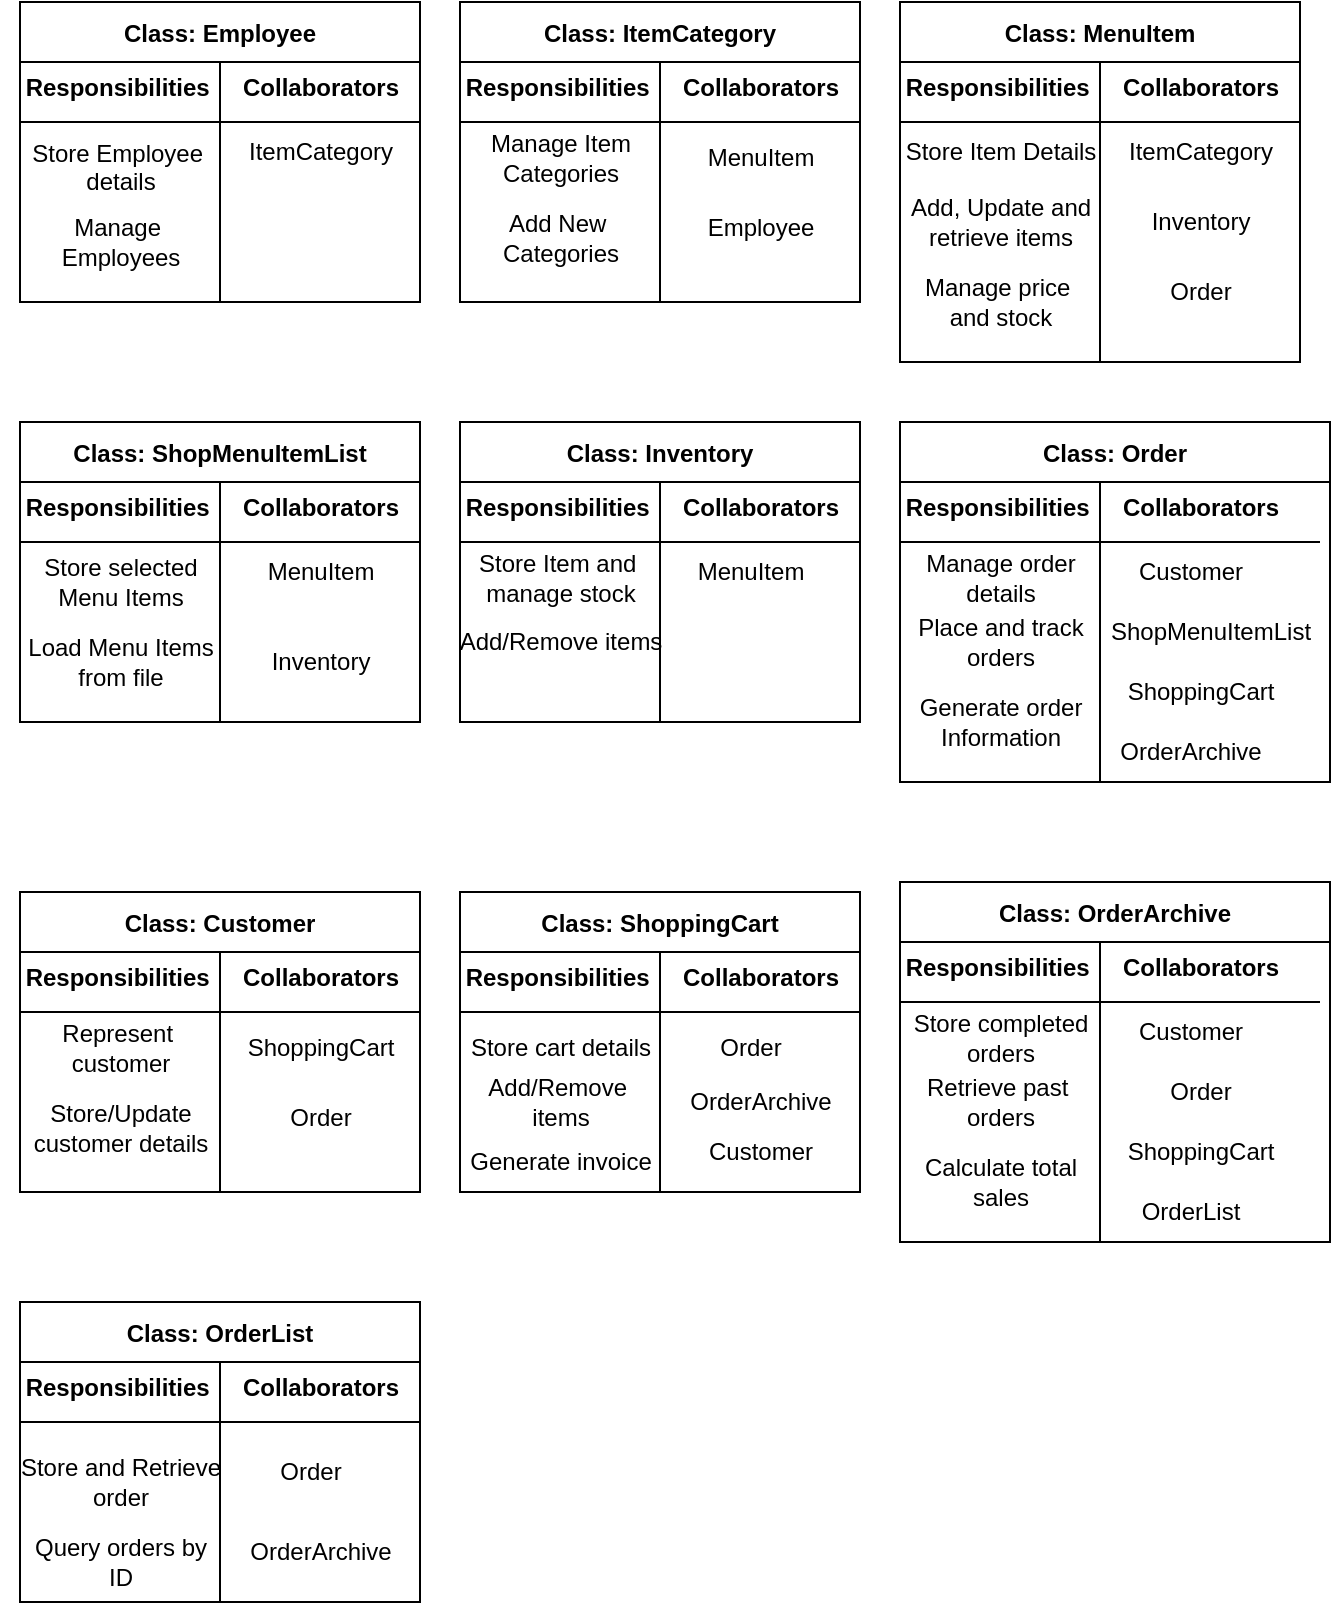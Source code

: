 <mxfile version="26.0.16">
  <diagram name="Page-1" id="dVQ9vQt8TA0rMifV3mb8">
    <mxGraphModel dx="1120" dy="468" grid="1" gridSize="10" guides="1" tooltips="1" connect="1" arrows="1" fold="1" page="1" pageScale="1" pageWidth="850" pageHeight="1100" math="0" shadow="0">
      <root>
        <mxCell id="0" />
        <mxCell id="1" parent="0" />
        <mxCell id="-0zcBooOuqbbmfYz7k69-12" value="Class: Employee" style="swimlane;startSize=30;" vertex="1" parent="1">
          <mxGeometry x="30" y="30" width="200" height="150" as="geometry" />
        </mxCell>
        <mxCell id="-0zcBooOuqbbmfYz7k69-13" value="" style="endArrow=none;html=1;rounded=0;" edge="1" parent="-0zcBooOuqbbmfYz7k69-12">
          <mxGeometry width="50" height="50" relative="1" as="geometry">
            <mxPoint x="100" y="150" as="sourcePoint" />
            <mxPoint x="100" y="30" as="targetPoint" />
          </mxGeometry>
        </mxCell>
        <mxCell id="-0zcBooOuqbbmfYz7k69-14" value="&lt;span style=&quot;font-weight: 700;&quot;&gt;Responsibilities&amp;nbsp;&lt;/span&gt;" style="text;html=1;align=center;verticalAlign=middle;resizable=0;points=[];autosize=1;strokeColor=none;fillColor=none;" vertex="1" parent="-0zcBooOuqbbmfYz7k69-12">
          <mxGeometry x="-10" y="28" width="120" height="30" as="geometry" />
        </mxCell>
        <mxCell id="-0zcBooOuqbbmfYz7k69-15" value="&lt;b&gt;Collaborators&lt;/b&gt;" style="text;html=1;align=center;verticalAlign=middle;resizable=0;points=[];autosize=1;strokeColor=none;fillColor=none;" vertex="1" parent="-0zcBooOuqbbmfYz7k69-12">
          <mxGeometry x="100" y="28" width="100" height="30" as="geometry" />
        </mxCell>
        <mxCell id="-0zcBooOuqbbmfYz7k69-34" value="" style="endArrow=none;html=1;rounded=0;" edge="1" parent="-0zcBooOuqbbmfYz7k69-12">
          <mxGeometry width="50" height="50" relative="1" as="geometry">
            <mxPoint y="60" as="sourcePoint" />
            <mxPoint x="200" y="60" as="targetPoint" />
          </mxGeometry>
        </mxCell>
        <mxCell id="-0zcBooOuqbbmfYz7k69-40" value="Store Employee&amp;nbsp;&lt;div&gt;details&lt;div&gt;&lt;br&gt;&lt;/div&gt;&lt;/div&gt;" style="text;html=1;align=center;verticalAlign=middle;resizable=0;points=[];autosize=1;strokeColor=none;fillColor=none;" vertex="1" parent="-0zcBooOuqbbmfYz7k69-12">
          <mxGeometry x="-5" y="60" width="110" height="60" as="geometry" />
        </mxCell>
        <mxCell id="-0zcBooOuqbbmfYz7k69-41" value="&lt;div&gt;Manage&amp;nbsp;&lt;/div&gt;&lt;div&gt;Employees&lt;/div&gt;" style="text;html=1;align=center;verticalAlign=middle;resizable=0;points=[];autosize=1;strokeColor=none;fillColor=none;" vertex="1" parent="-0zcBooOuqbbmfYz7k69-12">
          <mxGeometry x="10" y="100" width="80" height="40" as="geometry" />
        </mxCell>
        <mxCell id="-0zcBooOuqbbmfYz7k69-42" value="ItemCategory" style="text;html=1;align=center;verticalAlign=middle;resizable=0;points=[];autosize=1;strokeColor=none;fillColor=none;" vertex="1" parent="-0zcBooOuqbbmfYz7k69-12">
          <mxGeometry x="100" y="60" width="100" height="30" as="geometry" />
        </mxCell>
        <mxCell id="-0zcBooOuqbbmfYz7k69-35" value="Class: OrderList" style="swimlane;startSize=30;" vertex="1" parent="1">
          <mxGeometry x="30" y="680" width="200" height="150" as="geometry" />
        </mxCell>
        <mxCell id="-0zcBooOuqbbmfYz7k69-36" value="" style="endArrow=none;html=1;rounded=0;" edge="1" parent="-0zcBooOuqbbmfYz7k69-35">
          <mxGeometry width="50" height="50" relative="1" as="geometry">
            <mxPoint x="100" y="150" as="sourcePoint" />
            <mxPoint x="100" y="30" as="targetPoint" />
          </mxGeometry>
        </mxCell>
        <mxCell id="-0zcBooOuqbbmfYz7k69-37" value="&lt;span style=&quot;font-weight: 700;&quot;&gt;Responsibilities&amp;nbsp;&lt;/span&gt;" style="text;html=1;align=center;verticalAlign=middle;resizable=0;points=[];autosize=1;strokeColor=none;fillColor=none;" vertex="1" parent="-0zcBooOuqbbmfYz7k69-35">
          <mxGeometry x="-10" y="28" width="120" height="30" as="geometry" />
        </mxCell>
        <mxCell id="-0zcBooOuqbbmfYz7k69-38" value="&lt;b&gt;Collaborators&lt;/b&gt;" style="text;html=1;align=center;verticalAlign=middle;resizable=0;points=[];autosize=1;strokeColor=none;fillColor=none;" vertex="1" parent="-0zcBooOuqbbmfYz7k69-35">
          <mxGeometry x="100" y="28" width="100" height="30" as="geometry" />
        </mxCell>
        <mxCell id="-0zcBooOuqbbmfYz7k69-39" value="" style="endArrow=none;html=1;rounded=0;" edge="1" parent="-0zcBooOuqbbmfYz7k69-35">
          <mxGeometry width="50" height="50" relative="1" as="geometry">
            <mxPoint y="60" as="sourcePoint" />
            <mxPoint x="200" y="60" as="targetPoint" />
          </mxGeometry>
        </mxCell>
        <mxCell id="-0zcBooOuqbbmfYz7k69-134" value="&lt;div&gt;&lt;div&gt;Store and Retrieve&lt;/div&gt;&lt;/div&gt;&lt;div&gt;order&lt;/div&gt;" style="text;html=1;align=center;verticalAlign=middle;resizable=0;points=[];autosize=1;strokeColor=none;fillColor=none;" vertex="1" parent="-0zcBooOuqbbmfYz7k69-35">
          <mxGeometry x="-10" y="70" width="120" height="40" as="geometry" />
        </mxCell>
        <mxCell id="-0zcBooOuqbbmfYz7k69-135" value="Query orders by&lt;div&gt;ID&lt;/div&gt;" style="text;html=1;align=center;verticalAlign=middle;resizable=0;points=[];autosize=1;strokeColor=none;fillColor=none;" vertex="1" parent="-0zcBooOuqbbmfYz7k69-35">
          <mxGeometry x="-5" y="110" width="110" height="40" as="geometry" />
        </mxCell>
        <mxCell id="-0zcBooOuqbbmfYz7k69-136" value="&lt;div&gt;&lt;div&gt;Order&lt;/div&gt;&lt;/div&gt;" style="text;html=1;align=center;verticalAlign=middle;resizable=0;points=[];autosize=1;strokeColor=none;fillColor=none;" vertex="1" parent="-0zcBooOuqbbmfYz7k69-35">
          <mxGeometry x="120" y="70" width="50" height="30" as="geometry" />
        </mxCell>
        <mxCell id="-0zcBooOuqbbmfYz7k69-137" value="&lt;div&gt;&lt;div&gt;OrderArchive&lt;/div&gt;&lt;/div&gt;" style="text;html=1;align=center;verticalAlign=middle;resizable=0;points=[];autosize=1;strokeColor=none;fillColor=none;" vertex="1" parent="-0zcBooOuqbbmfYz7k69-35">
          <mxGeometry x="105" y="110" width="90" height="30" as="geometry" />
        </mxCell>
        <mxCell id="-0zcBooOuqbbmfYz7k69-43" value="Class: ItemCategory" style="swimlane;startSize=30;" vertex="1" parent="1">
          <mxGeometry x="250" y="30" width="200" height="150" as="geometry" />
        </mxCell>
        <mxCell id="-0zcBooOuqbbmfYz7k69-44" value="" style="endArrow=none;html=1;rounded=0;" edge="1" parent="-0zcBooOuqbbmfYz7k69-43">
          <mxGeometry width="50" height="50" relative="1" as="geometry">
            <mxPoint x="100" y="150" as="sourcePoint" />
            <mxPoint x="100" y="30" as="targetPoint" />
          </mxGeometry>
        </mxCell>
        <mxCell id="-0zcBooOuqbbmfYz7k69-45" value="&lt;span style=&quot;font-weight: 700;&quot;&gt;Responsibilities&amp;nbsp;&lt;/span&gt;" style="text;html=1;align=center;verticalAlign=middle;resizable=0;points=[];autosize=1;strokeColor=none;fillColor=none;" vertex="1" parent="-0zcBooOuqbbmfYz7k69-43">
          <mxGeometry x="-10" y="28" width="120" height="30" as="geometry" />
        </mxCell>
        <mxCell id="-0zcBooOuqbbmfYz7k69-46" value="&lt;b&gt;Collaborators&lt;/b&gt;" style="text;html=1;align=center;verticalAlign=middle;resizable=0;points=[];autosize=1;strokeColor=none;fillColor=none;" vertex="1" parent="-0zcBooOuqbbmfYz7k69-43">
          <mxGeometry x="100" y="28" width="100" height="30" as="geometry" />
        </mxCell>
        <mxCell id="-0zcBooOuqbbmfYz7k69-47" value="" style="endArrow=none;html=1;rounded=0;" edge="1" parent="-0zcBooOuqbbmfYz7k69-43">
          <mxGeometry width="50" height="50" relative="1" as="geometry">
            <mxPoint y="60" as="sourcePoint" />
            <mxPoint x="200" y="60" as="targetPoint" />
          </mxGeometry>
        </mxCell>
        <mxCell id="-0zcBooOuqbbmfYz7k69-48" value="&lt;div&gt;&lt;div&gt;Manage Item&lt;/div&gt;&lt;/div&gt;&lt;div&gt;Categories&lt;/div&gt;" style="text;html=1;align=center;verticalAlign=middle;resizable=0;points=[];autosize=1;strokeColor=none;fillColor=none;" vertex="1" parent="-0zcBooOuqbbmfYz7k69-43">
          <mxGeometry x="5" y="58" width="90" height="40" as="geometry" />
        </mxCell>
        <mxCell id="-0zcBooOuqbbmfYz7k69-49" value="&lt;div&gt;Add New&amp;nbsp;&lt;/div&gt;&lt;div&gt;Categories&lt;/div&gt;" style="text;html=1;align=center;verticalAlign=middle;resizable=0;points=[];autosize=1;strokeColor=none;fillColor=none;" vertex="1" parent="-0zcBooOuqbbmfYz7k69-43">
          <mxGeometry x="10" y="98" width="80" height="40" as="geometry" />
        </mxCell>
        <mxCell id="-0zcBooOuqbbmfYz7k69-50" value="&lt;div&gt;&lt;div&gt;MenuItem&lt;/div&gt;&lt;/div&gt;" style="text;html=1;align=center;verticalAlign=middle;resizable=0;points=[];autosize=1;strokeColor=none;fillColor=none;" vertex="1" parent="-0zcBooOuqbbmfYz7k69-43">
          <mxGeometry x="110" y="63" width="80" height="30" as="geometry" />
        </mxCell>
        <mxCell id="-0zcBooOuqbbmfYz7k69-51" value="&lt;div&gt;&lt;div&gt;Employee&lt;/div&gt;&lt;/div&gt;" style="text;html=1;align=center;verticalAlign=middle;resizable=0;points=[];autosize=1;strokeColor=none;fillColor=none;" vertex="1" parent="-0zcBooOuqbbmfYz7k69-43">
          <mxGeometry x="110" y="98" width="80" height="30" as="geometry" />
        </mxCell>
        <mxCell id="-0zcBooOuqbbmfYz7k69-52" value="Class: MenuItem" style="swimlane;startSize=30;" vertex="1" parent="1">
          <mxGeometry x="470" y="30" width="200" height="180" as="geometry" />
        </mxCell>
        <mxCell id="-0zcBooOuqbbmfYz7k69-53" value="" style="endArrow=none;html=1;rounded=0;exitX=0.5;exitY=1;exitDx=0;exitDy=0;" edge="1" parent="-0zcBooOuqbbmfYz7k69-52" source="-0zcBooOuqbbmfYz7k69-52">
          <mxGeometry width="50" height="50" relative="1" as="geometry">
            <mxPoint x="100" y="150" as="sourcePoint" />
            <mxPoint x="100" y="30" as="targetPoint" />
          </mxGeometry>
        </mxCell>
        <mxCell id="-0zcBooOuqbbmfYz7k69-54" value="&lt;span style=&quot;font-weight: 700;&quot;&gt;Responsibilities&amp;nbsp;&lt;/span&gt;" style="text;html=1;align=center;verticalAlign=middle;resizable=0;points=[];autosize=1;strokeColor=none;fillColor=none;" vertex="1" parent="-0zcBooOuqbbmfYz7k69-52">
          <mxGeometry x="-10" y="28" width="120" height="30" as="geometry" />
        </mxCell>
        <mxCell id="-0zcBooOuqbbmfYz7k69-55" value="&lt;b&gt;Collaborators&lt;/b&gt;" style="text;html=1;align=center;verticalAlign=middle;resizable=0;points=[];autosize=1;strokeColor=none;fillColor=none;" vertex="1" parent="-0zcBooOuqbbmfYz7k69-52">
          <mxGeometry x="100" y="28" width="100" height="30" as="geometry" />
        </mxCell>
        <mxCell id="-0zcBooOuqbbmfYz7k69-56" value="" style="endArrow=none;html=1;rounded=0;" edge="1" parent="-0zcBooOuqbbmfYz7k69-52">
          <mxGeometry width="50" height="50" relative="1" as="geometry">
            <mxPoint y="60" as="sourcePoint" />
            <mxPoint x="200" y="60" as="targetPoint" />
          </mxGeometry>
        </mxCell>
        <mxCell id="-0zcBooOuqbbmfYz7k69-57" value="&lt;div&gt;&lt;div&gt;Store Item Details&lt;/div&gt;&lt;/div&gt;" style="text;html=1;align=center;verticalAlign=middle;resizable=0;points=[];autosize=1;strokeColor=none;fillColor=none;" vertex="1" parent="-0zcBooOuqbbmfYz7k69-52">
          <mxGeometry x="-10" y="60" width="120" height="30" as="geometry" />
        </mxCell>
        <mxCell id="-0zcBooOuqbbmfYz7k69-58" value="&lt;div&gt;&lt;div&gt;Add, Update and&lt;/div&gt;&lt;/div&gt;&lt;div&gt;retrieve items&lt;/div&gt;" style="text;html=1;align=center;verticalAlign=middle;resizable=0;points=[];autosize=1;strokeColor=none;fillColor=none;" vertex="1" parent="-0zcBooOuqbbmfYz7k69-52">
          <mxGeometry x="-5" y="90" width="110" height="40" as="geometry" />
        </mxCell>
        <mxCell id="-0zcBooOuqbbmfYz7k69-59" value="&lt;div&gt;&lt;div&gt;Manage price&amp;nbsp;&lt;/div&gt;&lt;/div&gt;&lt;div&gt;and stock&lt;/div&gt;" style="text;html=1;align=center;verticalAlign=middle;resizable=0;points=[];autosize=1;strokeColor=none;fillColor=none;" vertex="1" parent="-0zcBooOuqbbmfYz7k69-52">
          <mxGeometry y="130" width="100" height="40" as="geometry" />
        </mxCell>
        <mxCell id="-0zcBooOuqbbmfYz7k69-60" value="ItemCategory" style="text;html=1;align=center;verticalAlign=middle;resizable=0;points=[];autosize=1;strokeColor=none;fillColor=none;" vertex="1" parent="-0zcBooOuqbbmfYz7k69-52">
          <mxGeometry x="100" y="60" width="100" height="30" as="geometry" />
        </mxCell>
        <mxCell id="-0zcBooOuqbbmfYz7k69-61" value="Inventory" style="text;html=1;align=center;verticalAlign=middle;resizable=0;points=[];autosize=1;strokeColor=none;fillColor=none;" vertex="1" parent="-0zcBooOuqbbmfYz7k69-52">
          <mxGeometry x="115" y="95" width="70" height="30" as="geometry" />
        </mxCell>
        <mxCell id="-0zcBooOuqbbmfYz7k69-62" value="Order" style="text;html=1;align=center;verticalAlign=middle;resizable=0;points=[];autosize=1;strokeColor=none;fillColor=none;" vertex="1" parent="-0zcBooOuqbbmfYz7k69-52">
          <mxGeometry x="125" y="130" width="50" height="30" as="geometry" />
        </mxCell>
        <mxCell id="-0zcBooOuqbbmfYz7k69-63" value="Class: ShopMenuItemList" style="swimlane;startSize=30;" vertex="1" parent="1">
          <mxGeometry x="30" y="240" width="200" height="150" as="geometry" />
        </mxCell>
        <mxCell id="-0zcBooOuqbbmfYz7k69-64" value="" style="endArrow=none;html=1;rounded=0;" edge="1" parent="-0zcBooOuqbbmfYz7k69-63">
          <mxGeometry width="50" height="50" relative="1" as="geometry">
            <mxPoint x="100" y="150" as="sourcePoint" />
            <mxPoint x="100" y="30" as="targetPoint" />
          </mxGeometry>
        </mxCell>
        <mxCell id="-0zcBooOuqbbmfYz7k69-65" value="&lt;span style=&quot;font-weight: 700;&quot;&gt;Responsibilities&amp;nbsp;&lt;/span&gt;" style="text;html=1;align=center;verticalAlign=middle;resizable=0;points=[];autosize=1;strokeColor=none;fillColor=none;" vertex="1" parent="-0zcBooOuqbbmfYz7k69-63">
          <mxGeometry x="-10" y="28" width="120" height="30" as="geometry" />
        </mxCell>
        <mxCell id="-0zcBooOuqbbmfYz7k69-66" value="&lt;b&gt;Collaborators&lt;/b&gt;" style="text;html=1;align=center;verticalAlign=middle;resizable=0;points=[];autosize=1;strokeColor=none;fillColor=none;" vertex="1" parent="-0zcBooOuqbbmfYz7k69-63">
          <mxGeometry x="100" y="28" width="100" height="30" as="geometry" />
        </mxCell>
        <mxCell id="-0zcBooOuqbbmfYz7k69-67" value="" style="endArrow=none;html=1;rounded=0;" edge="1" parent="-0zcBooOuqbbmfYz7k69-63">
          <mxGeometry width="50" height="50" relative="1" as="geometry">
            <mxPoint y="60" as="sourcePoint" />
            <mxPoint x="200" y="60" as="targetPoint" />
          </mxGeometry>
        </mxCell>
        <mxCell id="-0zcBooOuqbbmfYz7k69-68" value="&lt;div&gt;&lt;div&gt;Store selected&lt;/div&gt;&lt;/div&gt;&lt;div&gt;Menu Items&lt;/div&gt;" style="text;html=1;align=center;verticalAlign=middle;resizable=0;points=[];autosize=1;strokeColor=none;fillColor=none;" vertex="1" parent="-0zcBooOuqbbmfYz7k69-63">
          <mxGeometry y="60" width="100" height="40" as="geometry" />
        </mxCell>
        <mxCell id="-0zcBooOuqbbmfYz7k69-69" value="&lt;div&gt;&lt;div&gt;Load Menu Items&lt;/div&gt;&lt;/div&gt;&lt;div&gt;from file&lt;/div&gt;" style="text;html=1;align=center;verticalAlign=middle;resizable=0;points=[];autosize=1;strokeColor=none;fillColor=none;" vertex="1" parent="-0zcBooOuqbbmfYz7k69-63">
          <mxGeometry x="-10" y="100" width="120" height="40" as="geometry" />
        </mxCell>
        <mxCell id="-0zcBooOuqbbmfYz7k69-70" value="&lt;div&gt;&lt;div&gt;MenuItem&lt;/div&gt;&lt;/div&gt;" style="text;html=1;align=center;verticalAlign=middle;resizable=0;points=[];autosize=1;strokeColor=none;fillColor=none;" vertex="1" parent="-0zcBooOuqbbmfYz7k69-63">
          <mxGeometry x="110" y="60" width="80" height="30" as="geometry" />
        </mxCell>
        <mxCell id="-0zcBooOuqbbmfYz7k69-71" value="Inventory" style="text;html=1;align=center;verticalAlign=middle;resizable=0;points=[];autosize=1;strokeColor=none;fillColor=none;" vertex="1" parent="-0zcBooOuqbbmfYz7k69-63">
          <mxGeometry x="115" y="105" width="70" height="30" as="geometry" />
        </mxCell>
        <mxCell id="-0zcBooOuqbbmfYz7k69-72" value="Class: Inventory" style="swimlane;startSize=30;" vertex="1" parent="1">
          <mxGeometry x="250" y="240" width="200" height="150" as="geometry" />
        </mxCell>
        <mxCell id="-0zcBooOuqbbmfYz7k69-73" value="" style="endArrow=none;html=1;rounded=0;" edge="1" parent="-0zcBooOuqbbmfYz7k69-72">
          <mxGeometry width="50" height="50" relative="1" as="geometry">
            <mxPoint x="100" y="150" as="sourcePoint" />
            <mxPoint x="100" y="30" as="targetPoint" />
          </mxGeometry>
        </mxCell>
        <mxCell id="-0zcBooOuqbbmfYz7k69-74" value="&lt;span style=&quot;font-weight: 700;&quot;&gt;Responsibilities&amp;nbsp;&lt;/span&gt;" style="text;html=1;align=center;verticalAlign=middle;resizable=0;points=[];autosize=1;strokeColor=none;fillColor=none;" vertex="1" parent="-0zcBooOuqbbmfYz7k69-72">
          <mxGeometry x="-10" y="28" width="120" height="30" as="geometry" />
        </mxCell>
        <mxCell id="-0zcBooOuqbbmfYz7k69-75" value="&lt;b&gt;Collaborators&lt;/b&gt;" style="text;html=1;align=center;verticalAlign=middle;resizable=0;points=[];autosize=1;strokeColor=none;fillColor=none;" vertex="1" parent="-0zcBooOuqbbmfYz7k69-72">
          <mxGeometry x="100" y="28" width="100" height="30" as="geometry" />
        </mxCell>
        <mxCell id="-0zcBooOuqbbmfYz7k69-76" value="" style="endArrow=none;html=1;rounded=0;" edge="1" parent="-0zcBooOuqbbmfYz7k69-72">
          <mxGeometry width="50" height="50" relative="1" as="geometry">
            <mxPoint y="60" as="sourcePoint" />
            <mxPoint x="200" y="60" as="targetPoint" />
          </mxGeometry>
        </mxCell>
        <mxCell id="-0zcBooOuqbbmfYz7k69-82" value="&lt;div&gt;&lt;div&gt;Store Item and&amp;nbsp;&lt;/div&gt;&lt;/div&gt;&lt;div&gt;manage stock&lt;/div&gt;" style="text;html=1;align=center;verticalAlign=middle;resizable=0;points=[];autosize=1;strokeColor=none;fillColor=none;" vertex="1" parent="-0zcBooOuqbbmfYz7k69-72">
          <mxGeometry x="-5" y="58" width="110" height="40" as="geometry" />
        </mxCell>
        <mxCell id="-0zcBooOuqbbmfYz7k69-83" value="&lt;div&gt;Add/Remove items&lt;/div&gt;" style="text;html=1;align=center;verticalAlign=middle;resizable=0;points=[];autosize=1;strokeColor=none;fillColor=none;" vertex="1" parent="-0zcBooOuqbbmfYz7k69-72">
          <mxGeometry x="-10" y="95" width="120" height="30" as="geometry" />
        </mxCell>
        <mxCell id="-0zcBooOuqbbmfYz7k69-84" value="&lt;div&gt;&lt;div&gt;MenuItem&lt;/div&gt;&lt;/div&gt;" style="text;html=1;align=center;verticalAlign=middle;resizable=0;points=[];autosize=1;strokeColor=none;fillColor=none;" vertex="1" parent="-0zcBooOuqbbmfYz7k69-72">
          <mxGeometry x="105" y="60" width="80" height="30" as="geometry" />
        </mxCell>
        <mxCell id="-0zcBooOuqbbmfYz7k69-77" value="Class: Order" style="swimlane;startSize=30;" vertex="1" parent="1">
          <mxGeometry x="470" y="240" width="215" height="180" as="geometry" />
        </mxCell>
        <mxCell id="-0zcBooOuqbbmfYz7k69-78" value="" style="endArrow=none;html=1;rounded=0;" edge="1" parent="-0zcBooOuqbbmfYz7k69-77">
          <mxGeometry width="50" height="50" relative="1" as="geometry">
            <mxPoint x="100" y="180" as="sourcePoint" />
            <mxPoint x="100" y="30" as="targetPoint" />
          </mxGeometry>
        </mxCell>
        <mxCell id="-0zcBooOuqbbmfYz7k69-79" value="&lt;span style=&quot;font-weight: 700;&quot;&gt;Responsibilities&amp;nbsp;&lt;/span&gt;" style="text;html=1;align=center;verticalAlign=middle;resizable=0;points=[];autosize=1;strokeColor=none;fillColor=none;" vertex="1" parent="-0zcBooOuqbbmfYz7k69-77">
          <mxGeometry x="-10" y="28" width="120" height="30" as="geometry" />
        </mxCell>
        <mxCell id="-0zcBooOuqbbmfYz7k69-80" value="&lt;b&gt;Collaborators&lt;/b&gt;" style="text;html=1;align=center;verticalAlign=middle;resizable=0;points=[];autosize=1;strokeColor=none;fillColor=none;" vertex="1" parent="-0zcBooOuqbbmfYz7k69-77">
          <mxGeometry x="100" y="28" width="100" height="30" as="geometry" />
        </mxCell>
        <mxCell id="-0zcBooOuqbbmfYz7k69-81" value="" style="endArrow=none;html=1;rounded=0;" edge="1" parent="-0zcBooOuqbbmfYz7k69-77">
          <mxGeometry width="50" height="50" relative="1" as="geometry">
            <mxPoint y="60" as="sourcePoint" />
            <mxPoint x="210" y="60" as="targetPoint" />
          </mxGeometry>
        </mxCell>
        <mxCell id="-0zcBooOuqbbmfYz7k69-85" value="&lt;div&gt;&lt;div&gt;Manage order&lt;/div&gt;&lt;/div&gt;&lt;div&gt;details&lt;/div&gt;" style="text;html=1;align=center;verticalAlign=middle;resizable=0;points=[];autosize=1;strokeColor=none;fillColor=none;" vertex="1" parent="-0zcBooOuqbbmfYz7k69-77">
          <mxGeometry y="58" width="100" height="40" as="geometry" />
        </mxCell>
        <mxCell id="-0zcBooOuqbbmfYz7k69-86" value="&lt;div&gt;&lt;div&gt;Place and track&lt;/div&gt;&lt;/div&gt;&lt;div&gt;orders&lt;/div&gt;" style="text;html=1;align=center;verticalAlign=middle;resizable=0;points=[];autosize=1;strokeColor=none;fillColor=none;" vertex="1" parent="-0zcBooOuqbbmfYz7k69-77">
          <mxGeometry x="-5" y="90" width="110" height="40" as="geometry" />
        </mxCell>
        <mxCell id="-0zcBooOuqbbmfYz7k69-88" value="&lt;div&gt;&lt;div&gt;Customer&lt;/div&gt;&lt;/div&gt;" style="text;html=1;align=center;verticalAlign=middle;resizable=0;points=[];autosize=1;strokeColor=none;fillColor=none;" vertex="1" parent="-0zcBooOuqbbmfYz7k69-77">
          <mxGeometry x="105" y="60" width="80" height="30" as="geometry" />
        </mxCell>
        <mxCell id="-0zcBooOuqbbmfYz7k69-89" value="&lt;div&gt;&lt;div&gt;&amp;nbsp; &amp;nbsp;ShopMenuItemList&lt;/div&gt;&lt;/div&gt;" style="text;html=1;align=center;verticalAlign=middle;resizable=0;points=[];autosize=1;strokeColor=none;fillColor=none;" vertex="1" parent="-0zcBooOuqbbmfYz7k69-77">
          <mxGeometry x="85" y="90" width="130" height="30" as="geometry" />
        </mxCell>
        <mxCell id="-0zcBooOuqbbmfYz7k69-87" value="&lt;div&gt;&lt;div&gt;Generate order&lt;/div&gt;&lt;/div&gt;&lt;div&gt;Information&lt;/div&gt;" style="text;html=1;align=center;verticalAlign=middle;resizable=0;points=[];autosize=1;strokeColor=none;fillColor=none;" vertex="1" parent="-0zcBooOuqbbmfYz7k69-77">
          <mxGeometry y="130" width="100" height="40" as="geometry" />
        </mxCell>
        <mxCell id="-0zcBooOuqbbmfYz7k69-90" value="&lt;div&gt;&lt;div&gt;ShoppingCart&lt;/div&gt;&lt;/div&gt;" style="text;html=1;align=center;verticalAlign=middle;resizable=0;points=[];autosize=1;strokeColor=none;fillColor=none;" vertex="1" parent="-0zcBooOuqbbmfYz7k69-77">
          <mxGeometry x="100" y="120" width="100" height="30" as="geometry" />
        </mxCell>
        <mxCell id="-0zcBooOuqbbmfYz7k69-91" value="&lt;div&gt;&lt;div&gt;OrderArchive&lt;/div&gt;&lt;/div&gt;" style="text;html=1;align=center;verticalAlign=middle;resizable=0;points=[];autosize=1;strokeColor=none;fillColor=none;" vertex="1" parent="-0zcBooOuqbbmfYz7k69-77">
          <mxGeometry x="100" y="150" width="90" height="30" as="geometry" />
        </mxCell>
        <mxCell id="-0zcBooOuqbbmfYz7k69-92" value="Class: Customer" style="swimlane;startSize=30;" vertex="1" parent="1">
          <mxGeometry x="30" y="475" width="200" height="150" as="geometry" />
        </mxCell>
        <mxCell id="-0zcBooOuqbbmfYz7k69-93" value="" style="endArrow=none;html=1;rounded=0;" edge="1" parent="-0zcBooOuqbbmfYz7k69-92">
          <mxGeometry width="50" height="50" relative="1" as="geometry">
            <mxPoint x="100" y="150" as="sourcePoint" />
            <mxPoint x="100" y="30" as="targetPoint" />
          </mxGeometry>
        </mxCell>
        <mxCell id="-0zcBooOuqbbmfYz7k69-94" value="&lt;span style=&quot;font-weight: 700;&quot;&gt;Responsibilities&amp;nbsp;&lt;/span&gt;" style="text;html=1;align=center;verticalAlign=middle;resizable=0;points=[];autosize=1;strokeColor=none;fillColor=none;" vertex="1" parent="-0zcBooOuqbbmfYz7k69-92">
          <mxGeometry x="-10" y="28" width="120" height="30" as="geometry" />
        </mxCell>
        <mxCell id="-0zcBooOuqbbmfYz7k69-95" value="&lt;b&gt;Collaborators&lt;/b&gt;" style="text;html=1;align=center;verticalAlign=middle;resizable=0;points=[];autosize=1;strokeColor=none;fillColor=none;" vertex="1" parent="-0zcBooOuqbbmfYz7k69-92">
          <mxGeometry x="100" y="28" width="100" height="30" as="geometry" />
        </mxCell>
        <mxCell id="-0zcBooOuqbbmfYz7k69-96" value="" style="endArrow=none;html=1;rounded=0;" edge="1" parent="-0zcBooOuqbbmfYz7k69-92">
          <mxGeometry width="50" height="50" relative="1" as="geometry">
            <mxPoint y="60" as="sourcePoint" />
            <mxPoint x="200" y="60" as="targetPoint" />
          </mxGeometry>
        </mxCell>
        <mxCell id="-0zcBooOuqbbmfYz7k69-112" value="&lt;div&gt;Represent&amp;nbsp;&lt;/div&gt;&lt;div&gt;customer&lt;/div&gt;" style="text;html=1;align=center;verticalAlign=middle;resizable=0;points=[];autosize=1;strokeColor=none;fillColor=none;" vertex="1" parent="-0zcBooOuqbbmfYz7k69-92">
          <mxGeometry x="10" y="58" width="80" height="40" as="geometry" />
        </mxCell>
        <mxCell id="-0zcBooOuqbbmfYz7k69-113" value="&lt;div&gt;Store/Update&lt;/div&gt;&lt;div&gt;customer details&lt;/div&gt;" style="text;html=1;align=center;verticalAlign=middle;resizable=0;points=[];autosize=1;strokeColor=none;fillColor=none;" vertex="1" parent="-0zcBooOuqbbmfYz7k69-92">
          <mxGeometry x="-5" y="98" width="110" height="40" as="geometry" />
        </mxCell>
        <mxCell id="-0zcBooOuqbbmfYz7k69-114" value="&lt;div&gt;&lt;div&gt;ShoppingCart&lt;/div&gt;&lt;/div&gt;" style="text;html=1;align=center;verticalAlign=middle;resizable=0;points=[];autosize=1;strokeColor=none;fillColor=none;" vertex="1" parent="-0zcBooOuqbbmfYz7k69-92">
          <mxGeometry x="100" y="63" width="100" height="30" as="geometry" />
        </mxCell>
        <mxCell id="-0zcBooOuqbbmfYz7k69-115" value="&lt;div&gt;&lt;div&gt;Order&lt;/div&gt;&lt;/div&gt;" style="text;html=1;align=center;verticalAlign=middle;resizable=0;points=[];autosize=1;strokeColor=none;fillColor=none;" vertex="1" parent="-0zcBooOuqbbmfYz7k69-92">
          <mxGeometry x="125" y="98" width="50" height="30" as="geometry" />
        </mxCell>
        <mxCell id="-0zcBooOuqbbmfYz7k69-97" value="Class: ShoppingCart" style="swimlane;startSize=30;" vertex="1" parent="1">
          <mxGeometry x="250" y="475" width="200" height="150" as="geometry" />
        </mxCell>
        <mxCell id="-0zcBooOuqbbmfYz7k69-98" value="" style="endArrow=none;html=1;rounded=0;" edge="1" parent="-0zcBooOuqbbmfYz7k69-97">
          <mxGeometry width="50" height="50" relative="1" as="geometry">
            <mxPoint x="100" y="150" as="sourcePoint" />
            <mxPoint x="100" y="30" as="targetPoint" />
          </mxGeometry>
        </mxCell>
        <mxCell id="-0zcBooOuqbbmfYz7k69-99" value="&lt;span style=&quot;font-weight: 700;&quot;&gt;Responsibilities&amp;nbsp;&lt;/span&gt;" style="text;html=1;align=center;verticalAlign=middle;resizable=0;points=[];autosize=1;strokeColor=none;fillColor=none;" vertex="1" parent="-0zcBooOuqbbmfYz7k69-97">
          <mxGeometry x="-10" y="28" width="120" height="30" as="geometry" />
        </mxCell>
        <mxCell id="-0zcBooOuqbbmfYz7k69-100" value="&lt;b&gt;Collaborators&lt;/b&gt;" style="text;html=1;align=center;verticalAlign=middle;resizable=0;points=[];autosize=1;strokeColor=none;fillColor=none;" vertex="1" parent="-0zcBooOuqbbmfYz7k69-97">
          <mxGeometry x="100" y="28" width="100" height="30" as="geometry" />
        </mxCell>
        <mxCell id="-0zcBooOuqbbmfYz7k69-101" value="" style="endArrow=none;html=1;rounded=0;" edge="1" parent="-0zcBooOuqbbmfYz7k69-97">
          <mxGeometry width="50" height="50" relative="1" as="geometry">
            <mxPoint y="60" as="sourcePoint" />
            <mxPoint x="200" y="60" as="targetPoint" />
          </mxGeometry>
        </mxCell>
        <mxCell id="-0zcBooOuqbbmfYz7k69-116" value="&lt;div&gt;Store cart&lt;span style=&quot;background-color: transparent; color: light-dark(rgb(0, 0, 0), rgb(255, 255, 255));&quot;&gt;&amp;nbsp;details&lt;/span&gt;&lt;/div&gt;" style="text;html=1;align=center;verticalAlign=middle;resizable=0;points=[];autosize=1;strokeColor=none;fillColor=none;" vertex="1" parent="-0zcBooOuqbbmfYz7k69-97">
          <mxGeometry x="-5" y="63" width="110" height="30" as="geometry" />
        </mxCell>
        <mxCell id="-0zcBooOuqbbmfYz7k69-117" value="&lt;div&gt;Add/Remove&amp;nbsp;&lt;/div&gt;&lt;div&gt;items&lt;/div&gt;" style="text;html=1;align=center;verticalAlign=middle;resizable=0;points=[];autosize=1;strokeColor=none;fillColor=none;" vertex="1" parent="-0zcBooOuqbbmfYz7k69-97">
          <mxGeometry y="85" width="100" height="40" as="geometry" />
        </mxCell>
        <mxCell id="-0zcBooOuqbbmfYz7k69-118" value="&lt;div&gt;Generate invoice&lt;/div&gt;" style="text;html=1;align=center;verticalAlign=middle;resizable=0;points=[];autosize=1;strokeColor=none;fillColor=none;" vertex="1" parent="-0zcBooOuqbbmfYz7k69-97">
          <mxGeometry x="-5" y="120" width="110" height="30" as="geometry" />
        </mxCell>
        <mxCell id="-0zcBooOuqbbmfYz7k69-119" value="&lt;div&gt;&lt;div&gt;Order&lt;/div&gt;&lt;/div&gt;" style="text;html=1;align=center;verticalAlign=middle;resizable=0;points=[];autosize=1;strokeColor=none;fillColor=none;" vertex="1" parent="-0zcBooOuqbbmfYz7k69-97">
          <mxGeometry x="120" y="63" width="50" height="30" as="geometry" />
        </mxCell>
        <mxCell id="-0zcBooOuqbbmfYz7k69-120" value="&lt;div&gt;&lt;div&gt;OrderArchive&lt;/div&gt;&lt;/div&gt;" style="text;html=1;align=center;verticalAlign=middle;resizable=0;points=[];autosize=1;strokeColor=none;fillColor=none;" vertex="1" parent="-0zcBooOuqbbmfYz7k69-97">
          <mxGeometry x="105" y="90" width="90" height="30" as="geometry" />
        </mxCell>
        <mxCell id="-0zcBooOuqbbmfYz7k69-121" value="&lt;div&gt;&lt;div&gt;Customer&lt;/div&gt;&lt;/div&gt;" style="text;html=1;align=center;verticalAlign=middle;resizable=0;points=[];autosize=1;strokeColor=none;fillColor=none;" vertex="1" parent="-0zcBooOuqbbmfYz7k69-97">
          <mxGeometry x="110" y="115" width="80" height="30" as="geometry" />
        </mxCell>
        <mxCell id="-0zcBooOuqbbmfYz7k69-122" value="Class: OrderArchive" style="swimlane;startSize=30;" vertex="1" parent="1">
          <mxGeometry x="470" y="470" width="215" height="180" as="geometry" />
        </mxCell>
        <mxCell id="-0zcBooOuqbbmfYz7k69-123" value="" style="endArrow=none;html=1;rounded=0;" edge="1" parent="-0zcBooOuqbbmfYz7k69-122">
          <mxGeometry width="50" height="50" relative="1" as="geometry">
            <mxPoint x="100" y="180" as="sourcePoint" />
            <mxPoint x="100" y="30" as="targetPoint" />
          </mxGeometry>
        </mxCell>
        <mxCell id="-0zcBooOuqbbmfYz7k69-124" value="&lt;span style=&quot;font-weight: 700;&quot;&gt;Responsibilities&amp;nbsp;&lt;/span&gt;" style="text;html=1;align=center;verticalAlign=middle;resizable=0;points=[];autosize=1;strokeColor=none;fillColor=none;" vertex="1" parent="-0zcBooOuqbbmfYz7k69-122">
          <mxGeometry x="-10" y="28" width="120" height="30" as="geometry" />
        </mxCell>
        <mxCell id="-0zcBooOuqbbmfYz7k69-125" value="&lt;b&gt;Collaborators&lt;/b&gt;" style="text;html=1;align=center;verticalAlign=middle;resizable=0;points=[];autosize=1;strokeColor=none;fillColor=none;" vertex="1" parent="-0zcBooOuqbbmfYz7k69-122">
          <mxGeometry x="100" y="28" width="100" height="30" as="geometry" />
        </mxCell>
        <mxCell id="-0zcBooOuqbbmfYz7k69-126" value="" style="endArrow=none;html=1;rounded=0;" edge="1" parent="-0zcBooOuqbbmfYz7k69-122">
          <mxGeometry width="50" height="50" relative="1" as="geometry">
            <mxPoint y="60" as="sourcePoint" />
            <mxPoint x="210" y="60" as="targetPoint" />
          </mxGeometry>
        </mxCell>
        <mxCell id="-0zcBooOuqbbmfYz7k69-127" value="&lt;div&gt;&lt;div&gt;Store completed&lt;/div&gt;&lt;/div&gt;&lt;div&gt;orders&lt;/div&gt;" style="text;html=1;align=center;verticalAlign=middle;resizable=0;points=[];autosize=1;strokeColor=none;fillColor=none;" vertex="1" parent="-0zcBooOuqbbmfYz7k69-122">
          <mxGeometry x="-5" y="58" width="110" height="40" as="geometry" />
        </mxCell>
        <mxCell id="-0zcBooOuqbbmfYz7k69-128" value="&lt;div&gt;&lt;div&gt;Retrieve past&amp;nbsp;&lt;/div&gt;&lt;div&gt;orders&lt;/div&gt;&lt;/div&gt;" style="text;html=1;align=center;verticalAlign=middle;resizable=0;points=[];autosize=1;strokeColor=none;fillColor=none;" vertex="1" parent="-0zcBooOuqbbmfYz7k69-122">
          <mxGeometry y="90" width="100" height="40" as="geometry" />
        </mxCell>
        <mxCell id="-0zcBooOuqbbmfYz7k69-129" value="&lt;div&gt;&lt;div&gt;Customer&lt;/div&gt;&lt;/div&gt;" style="text;html=1;align=center;verticalAlign=middle;resizable=0;points=[];autosize=1;strokeColor=none;fillColor=none;" vertex="1" parent="-0zcBooOuqbbmfYz7k69-122">
          <mxGeometry x="105" y="60" width="80" height="30" as="geometry" />
        </mxCell>
        <mxCell id="-0zcBooOuqbbmfYz7k69-130" value="&lt;div&gt;&lt;div&gt;Order&lt;/div&gt;&lt;/div&gt;" style="text;html=1;align=center;verticalAlign=middle;resizable=0;points=[];autosize=1;strokeColor=none;fillColor=none;" vertex="1" parent="-0zcBooOuqbbmfYz7k69-122">
          <mxGeometry x="125" y="90" width="50" height="30" as="geometry" />
        </mxCell>
        <mxCell id="-0zcBooOuqbbmfYz7k69-131" value="&lt;div&gt;&lt;div&gt;Calculate total&lt;/div&gt;&lt;/div&gt;&lt;div&gt;sales&lt;/div&gt;" style="text;html=1;align=center;verticalAlign=middle;resizable=0;points=[];autosize=1;strokeColor=none;fillColor=none;" vertex="1" parent="-0zcBooOuqbbmfYz7k69-122">
          <mxGeometry y="130" width="100" height="40" as="geometry" />
        </mxCell>
        <mxCell id="-0zcBooOuqbbmfYz7k69-132" value="&lt;div&gt;&lt;div&gt;ShoppingCart&lt;/div&gt;&lt;/div&gt;" style="text;html=1;align=center;verticalAlign=middle;resizable=0;points=[];autosize=1;strokeColor=none;fillColor=none;" vertex="1" parent="-0zcBooOuqbbmfYz7k69-122">
          <mxGeometry x="100" y="120" width="100" height="30" as="geometry" />
        </mxCell>
        <mxCell id="-0zcBooOuqbbmfYz7k69-133" value="&lt;div&gt;&lt;div&gt;OrderList&lt;/div&gt;&lt;/div&gt;" style="text;html=1;align=center;verticalAlign=middle;resizable=0;points=[];autosize=1;strokeColor=none;fillColor=none;" vertex="1" parent="-0zcBooOuqbbmfYz7k69-122">
          <mxGeometry x="110" y="150" width="70" height="30" as="geometry" />
        </mxCell>
      </root>
    </mxGraphModel>
  </diagram>
</mxfile>
